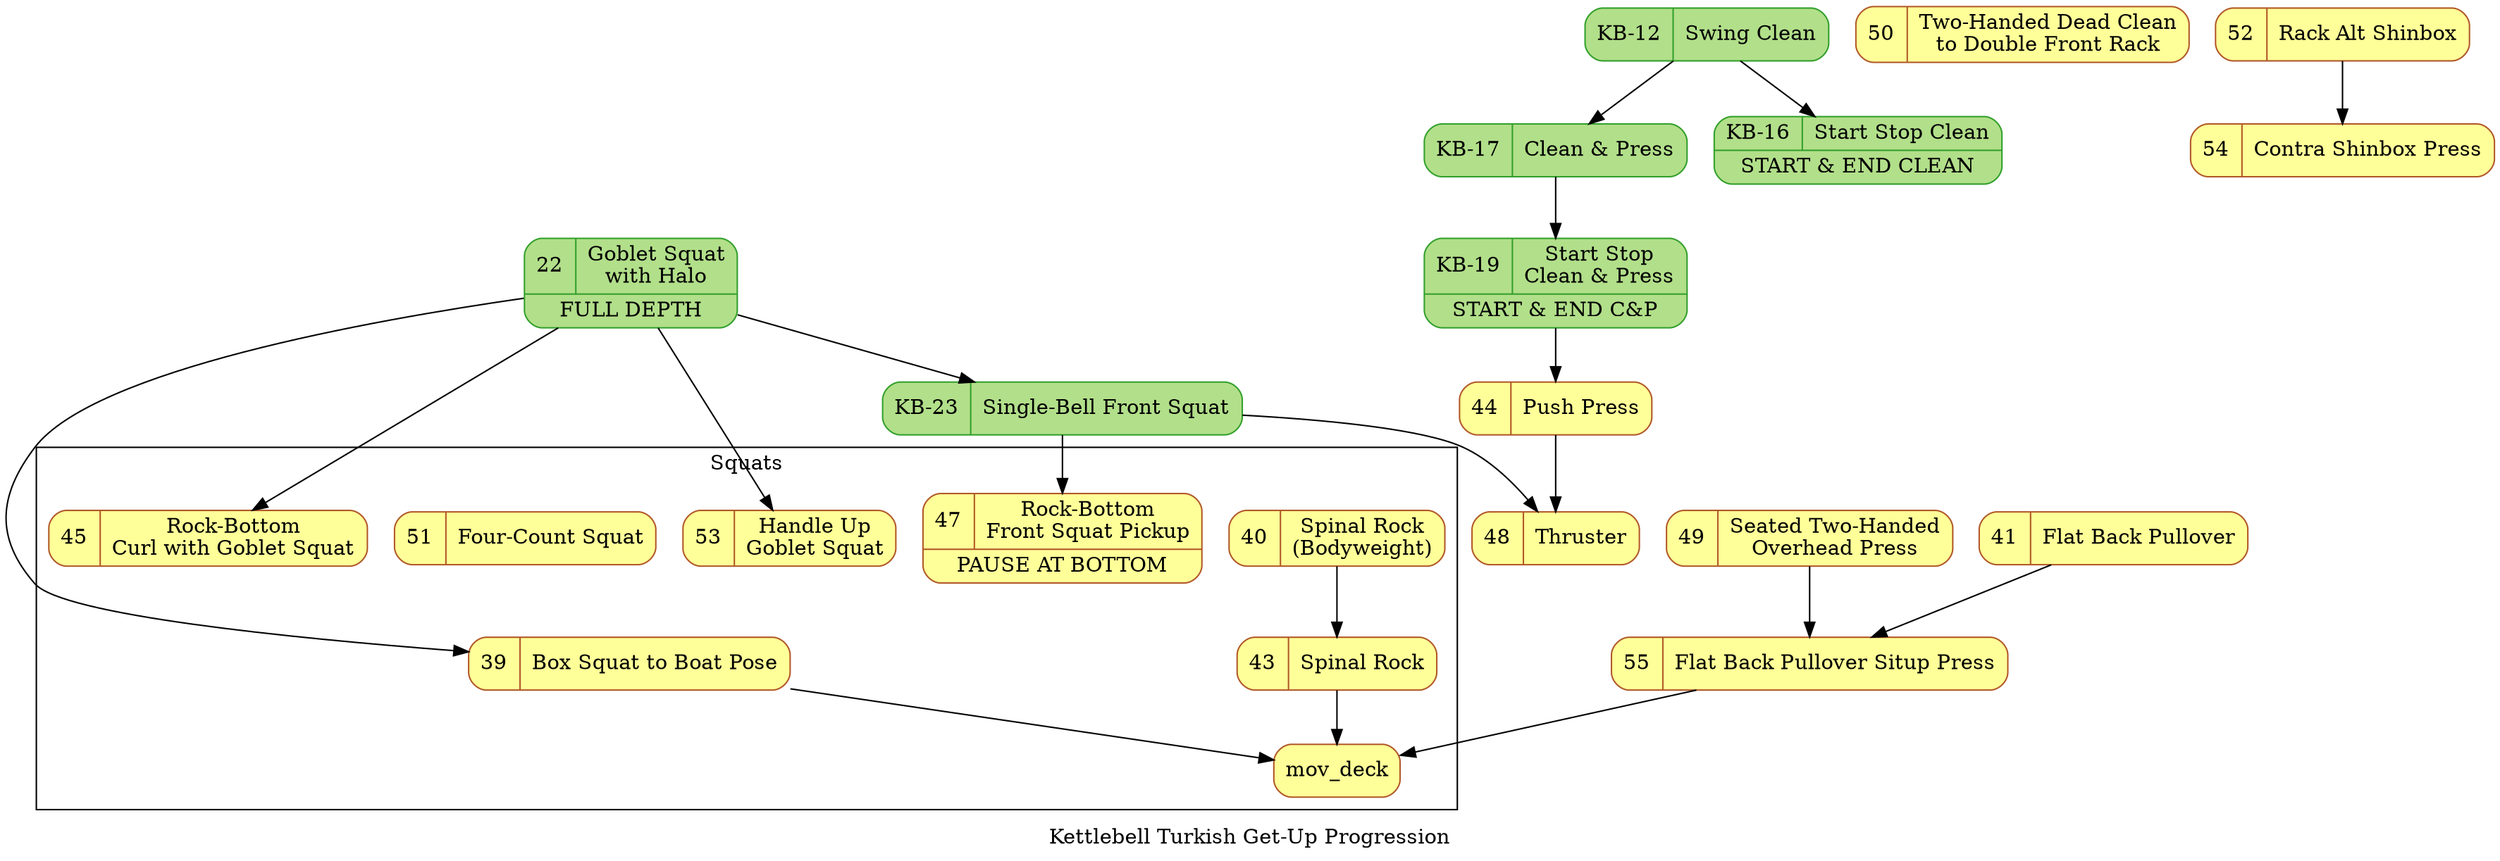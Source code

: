 digraph kb_progression {
  // Kettlebell Turkish Get-Up Progression Diagram © 2023
  // by dznz using knowledge from Mark Wildman is licensed
  // under CC BY-NC-SA 4.0 
  // http://creativecommons.org/licenses/by-nc-sa/4.0/
  label="Kettlebell Turkish Get-Up Progression"
  node [colorscheme="paired12"]
  node [shape=record]
  node [style="rounded,filled"]
  node [color=12, fillcolor=11]

  subgraph pre {
    node [color=4, fillcolor=3]
    mov_gobsquathalo -> mov_racksquat
    mov_cap, mov_startstopcap
    mov_clean, mov_startstopclean
  }

  
  // Precursor drills 
  mov_clean [label="KB-12|Swing Clean" URL="https://www.youtube.com/watch?v=_nIsSXWs5iU&list=PLk4oYPJ7TXKhX8YqA2AVrfgs_pEF6p7KA&index=12"]
  mov_startstopclean [label="{{KB-16|Start Stop Clean}|START & END CLEAN}" URL="https://www.youtube.com/watch?v=XbK3jxI0WNQ&list=PLk4oYPJ7TXKhX8YqA2AVrfgs_pEF6p7KA&index=16"]
  mov_cap [label="KB-17|Clean & Press" URL="https://www.youtube.com/watch?v=SSxB3m5qRas&list=PLk4oYPJ7TXKhX8YqA2AVrfgs_pEF6p7KA&index=17"]
  mov_startstopcap [label="{{KB-19|Start Stop\nClean & Press}|START & END C&P}" URL="https://www.youtube.com/watch?v=dSj3kqbuois&list=PLk4oYPJ7TXKhX8YqA2AVrfgs_pEF6p7KA&index=19"]
  mov_gobsquathalo [label="{{22|Goblet Squat\nwith Halo}|FULL DEPTH}" URL="https://www.youtube.com/watch?v=cnZ8Mx8NQPE&list=PLk4oYPJ7TXKhX8YqA2AVrfgs_pEF6p7KA&index=22"]
  mov_racksquat [label="{{KB-23|Single-Bell Front Squat}}" URL="https://www.youtube.com/watch?v=KTDVl0Lkdc4&list=PLk4oYPJ7TXKhX8YqA2AVrfgs_pEF6p7KA&index=23"]

  mov_boxsquat2boat [label="{{39|Box Squat to Boat Pose}}" URL="https://www.youtube.com/watch?v=KTDVl0Lkdc4&list=PLk4oYPJ7TXKhX8YqA2AVrfgs_pEF6p7KA&index=41"]
  mov_bwspinalrock [label="{{40|Spinal Rock\n(Bodyweight)}}" URL="https://www.youtube.com/watch?v=KTDVl0Lkdc4&list=PLk4oYPJ7TXKhX8YqA2AVrfgs_pEF6p7KA&index=42"]
  mov_flatbackpullover [label="{{41|Flat Back Pullover}}" URL="https://www.youtube.com/watch?v=KTDVl0Lkdc4&list=PLk4oYPJ7TXKhX8YqA2AVrfgs_pEF6p7KA&index=43"]
  // 42 in TGU diagram
  mov_spinalrock [label="{{43|Spinal Rock}}" URL="https://www.youtube.com/watch?v=KTDVl0Lkdc4&list=PLk4oYPJ7TXKhX8YqA2AVrfgs_pEF6p7KA&index=48"]
  mov_pushpress [label="{{44|Push Press}}" URL="https://www.youtube.com/watch?v=KTDVl0Lkdc4&list=PLk4oYPJ7TXKhX8YqA2AVrfgs_pEF6p7KA&index=49"]
  mov_gobsquatcurl [label="{{45|Rock-Bottom\nCurl with Goblet Squat}}" URL="https://www.youtube.com/watch?v=KTDVl0Lkdc4&list=PLk4oYPJ7TXKhX8YqA2AVrfgs_pEF6p7KA&index=50"]
  // Missing 46
  mov_racksquatpickup [label="{{47|Rock-Bottom\nFront Squat Pickup}|PAUSE AT BOTTOM}" URL="https://www.youtube.com/watch?v=KTDVl0Lkdc4&list=PLk4oYPJ7TXKhX8YqA2AVrfgs_pEF6p7KA&index=52"]
  mov_thruster [label="{{48|Thruster}}" URL="https://www.youtube.com/watch?v=KTDVl0Lkdc4&list=PLk4oYPJ7TXKhX8YqA2AVrfgs_pEF6p7KA&index=48"]
  mov_seatedpress [label="{{49|Seated Two-Handed\nOverhead Press}}" URL="https://www.youtube.com/watch?v=KTDVl0Lkdc4&list=PLk4oYPJ7TXKhX8YqA2AVrfgs_pEF6p7KA&index=54"]
  mov_2hdeadclean2rack [label="{{50|Two-Handed Dead Clean\nto Double Front Rack}}" URL="https://www.youtube.com/watch?v=KTDVl0Lkdc4&list=PLk4oYPJ7TXKhX8YqA2AVrfgs_pEF6p7KA&index=55"]
  mov_fourcountsquat [label="{{51|Four-Count Squat}}" URL="https://www.youtube.com/watch?v=1rkGfL1EdWI"]
  mov_rackaltshinbox [label="{{52|Rack Alt Shinbox}}" URL="https://www.youtube.com/watch?v=AoEYX36Q2Zg"]
  mov_hornygobsquat [label="{{53|Handle Up\nGoblet Squat}}" URL="https://www.youtube.com/watch?v=i2AtDi4yZSA"]
  mov_shinboxpress [label="{{54|Contra Shinbox Press}}" URL="https://www.youtube.com/watch?v=FEbi2lKVEHU"]
  mov_backpullsituppress [label="{{55|Flat Back Pullover Situp Press}}" URL="https://www.youtube.com/watch?v=KTDVl0Lkdc4&list=PLk4oYPJ7TXKhX8YqA2AVrfgs_pEF6p7KA&index=57"]

  // Precursor dependencies
  mov_clean -> mov_startstopclean;
  mov_clean -> mov_cap;
  mov_cap -> mov_startstopcap;
  mov_startstopcap -> mov_pushpress;
  mov_gobsquathalo -> mov_boxsquat2boat;
  mov_gobsquathalo -> mov_gobsquatcurl;
  mov_gobsquathalo -> mov_hornygobsquat;
  mov_racksquat -> mov_racksquatpickup;
  mov_racksquat -> mov_thruster;

  mov_pushpress -> mov_thruster;

  mov_flatbackpullover -> mov_backpullsituppress;
  mov_seatedpress -> mov_backpullsituppress;
  mov_backpullsituppress -> mov_deck;

  mov_rackaltshinbox -> mov_shinboxpress


  // Squats
  subgraph cluster_squat {
    label="Squats"
    mov_boxsquat2boat -> mov_deck;
    mov_bwspinalrock -> mov_spinalrock;
    mov_spinalrock -> mov_deck;
    mov_gobsquatcurl
    mov_racksquatpickup
    mov_fourcountsquat
    mov_hornygobsquat
  }
}
